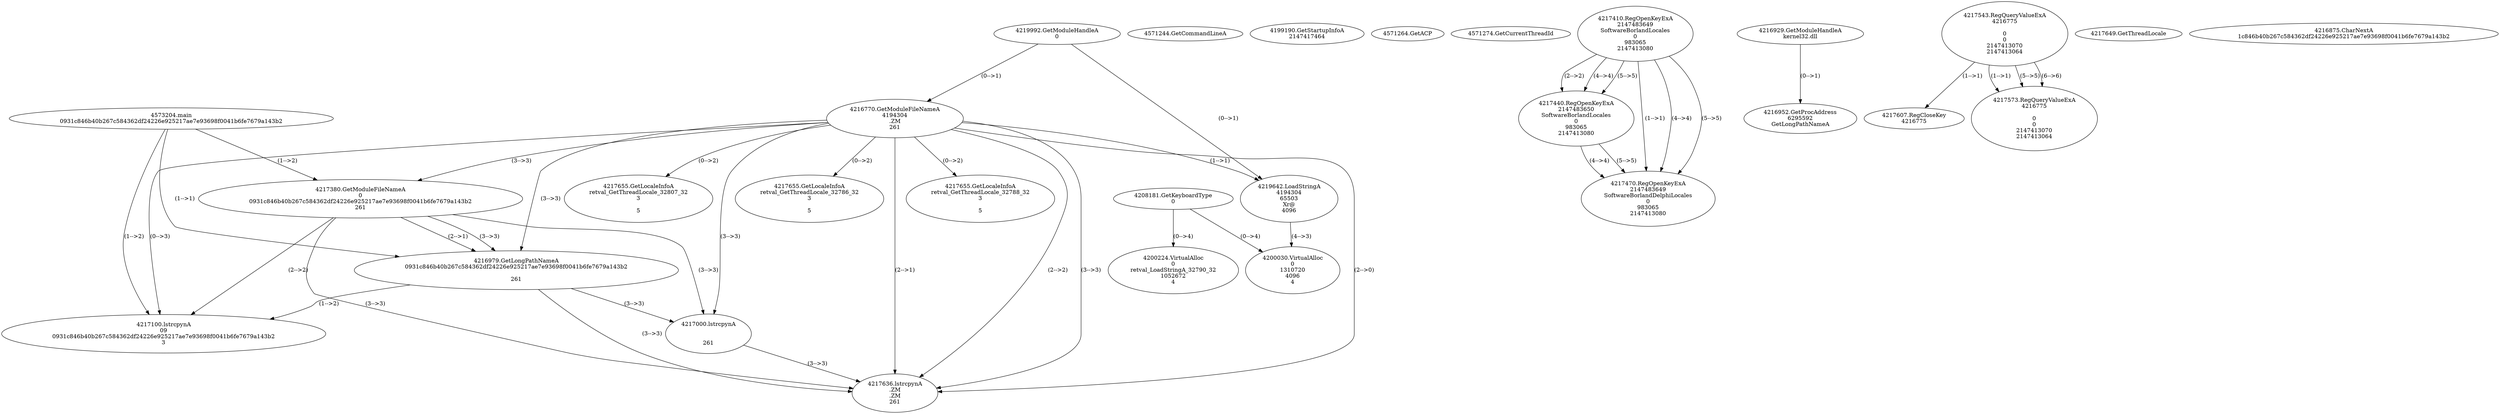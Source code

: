 // Global SCDG with merge call
digraph {
	0 [label="4573204.main
0931c846b40b267c584362df24226e925217ae7e93698f0041b6fe7679a143b2"]
	1 [label="4219992.GetModuleHandleA
0"]
	2 [label="4208181.GetKeyboardType
0"]
	3 [label="4571244.GetCommandLineA
"]
	4 [label="4199190.GetStartupInfoA
2147417464"]
	5 [label="4571264.GetACP
"]
	6 [label="4571274.GetCurrentThreadId
"]
	7 [label="4216770.GetModuleFileNameA
4194304
.ZM
261"]
	1 -> 7 [label="(0-->1)"]
	8 [label="4217380.GetModuleFileNameA
0
0931c846b40b267c584362df24226e925217ae7e93698f0041b6fe7679a143b2
261"]
	0 -> 8 [label="(1-->2)"]
	7 -> 8 [label="(3-->3)"]
	9 [label="4217410.RegOpenKeyExA
2147483649
Software\Borland\Locales
0
983065
2147413080"]
	10 [label="4216929.GetModuleHandleA
kernel32.dll"]
	11 [label="4216952.GetProcAddress
6295592
GetLongPathNameA"]
	10 -> 11 [label="(0-->1)"]
	12 [label="4216979.GetLongPathNameA
0931c846b40b267c584362df24226e925217ae7e93698f0041b6fe7679a143b2

261"]
	0 -> 12 [label="(1-->1)"]
	8 -> 12 [label="(2-->1)"]
	7 -> 12 [label="(3-->3)"]
	8 -> 12 [label="(3-->3)"]
	13 [label="4217000.lstrcpynA


261"]
	7 -> 13 [label="(3-->3)"]
	8 -> 13 [label="(3-->3)"]
	12 -> 13 [label="(3-->3)"]
	14 [label="4217543.RegQueryValueExA
4216775

0
0
2147413070
2147413064"]
	15 [label="4217607.RegCloseKey
4216775"]
	14 -> 15 [label="(1-->1)"]
	16 [label="4217636.lstrcpynA
.ZM
.ZM
261"]
	7 -> 16 [label="(2-->1)"]
	7 -> 16 [label="(2-->2)"]
	7 -> 16 [label="(3-->3)"]
	8 -> 16 [label="(3-->3)"]
	12 -> 16 [label="(3-->3)"]
	13 -> 16 [label="(3-->3)"]
	7 -> 16 [label="(2-->0)"]
	17 [label="4217649.GetThreadLocale
"]
	18 [label="4217655.GetLocaleInfoA
retval_GetThreadLocale_32807_32
3

5"]
	7 -> 18 [label="(0-->2)"]
	19 [label="4217440.RegOpenKeyExA
2147483650
Software\Borland\Locales
0
983065
2147413080"]
	9 -> 19 [label="(2-->2)"]
	9 -> 19 [label="(4-->4)"]
	9 -> 19 [label="(5-->5)"]
	20 [label="4217470.RegOpenKeyExA
2147483649
Software\Borland\Delphi\Locales
0
983065
2147413080"]
	9 -> 20 [label="(1-->1)"]
	9 -> 20 [label="(4-->4)"]
	19 -> 20 [label="(4-->4)"]
	9 -> 20 [label="(5-->5)"]
	19 -> 20 [label="(5-->5)"]
	21 [label="4217100.lstrcpynA
09
0931c846b40b267c584362df24226e925217ae7e93698f0041b6fe7679a143b2
3"]
	0 -> 21 [label="(1-->2)"]
	8 -> 21 [label="(2-->2)"]
	12 -> 21 [label="(1-->2)"]
	7 -> 21 [label="(0-->3)"]
	22 [label="4216875.CharNextA
1c846b40b267c584362df24226e925217ae7e93698f0041b6fe7679a143b2"]
	23 [label="4217573.RegQueryValueExA
4216775

0
0
2147413070
2147413064"]
	14 -> 23 [label="(1-->1)"]
	14 -> 23 [label="(5-->5)"]
	14 -> 23 [label="(6-->6)"]
	24 [label="4217655.GetLocaleInfoA
retval_GetThreadLocale_32786_32
3

5"]
	7 -> 24 [label="(0-->2)"]
	25 [label="4219642.LoadStringA
4194304
65503
Xr@
4096"]
	1 -> 25 [label="(0-->1)"]
	7 -> 25 [label="(1-->1)"]
	26 [label="4200224.VirtualAlloc
0
retval_LoadStringA_32790_32
1052672
4"]
	2 -> 26 [label="(0-->4)"]
	27 [label="4217655.GetLocaleInfoA
retval_GetThreadLocale_32788_32
3

5"]
	7 -> 27 [label="(0-->2)"]
	28 [label="4200030.VirtualAlloc
0
1310720
4096
4"]
	25 -> 28 [label="(4-->3)"]
	2 -> 28 [label="(0-->4)"]
}
